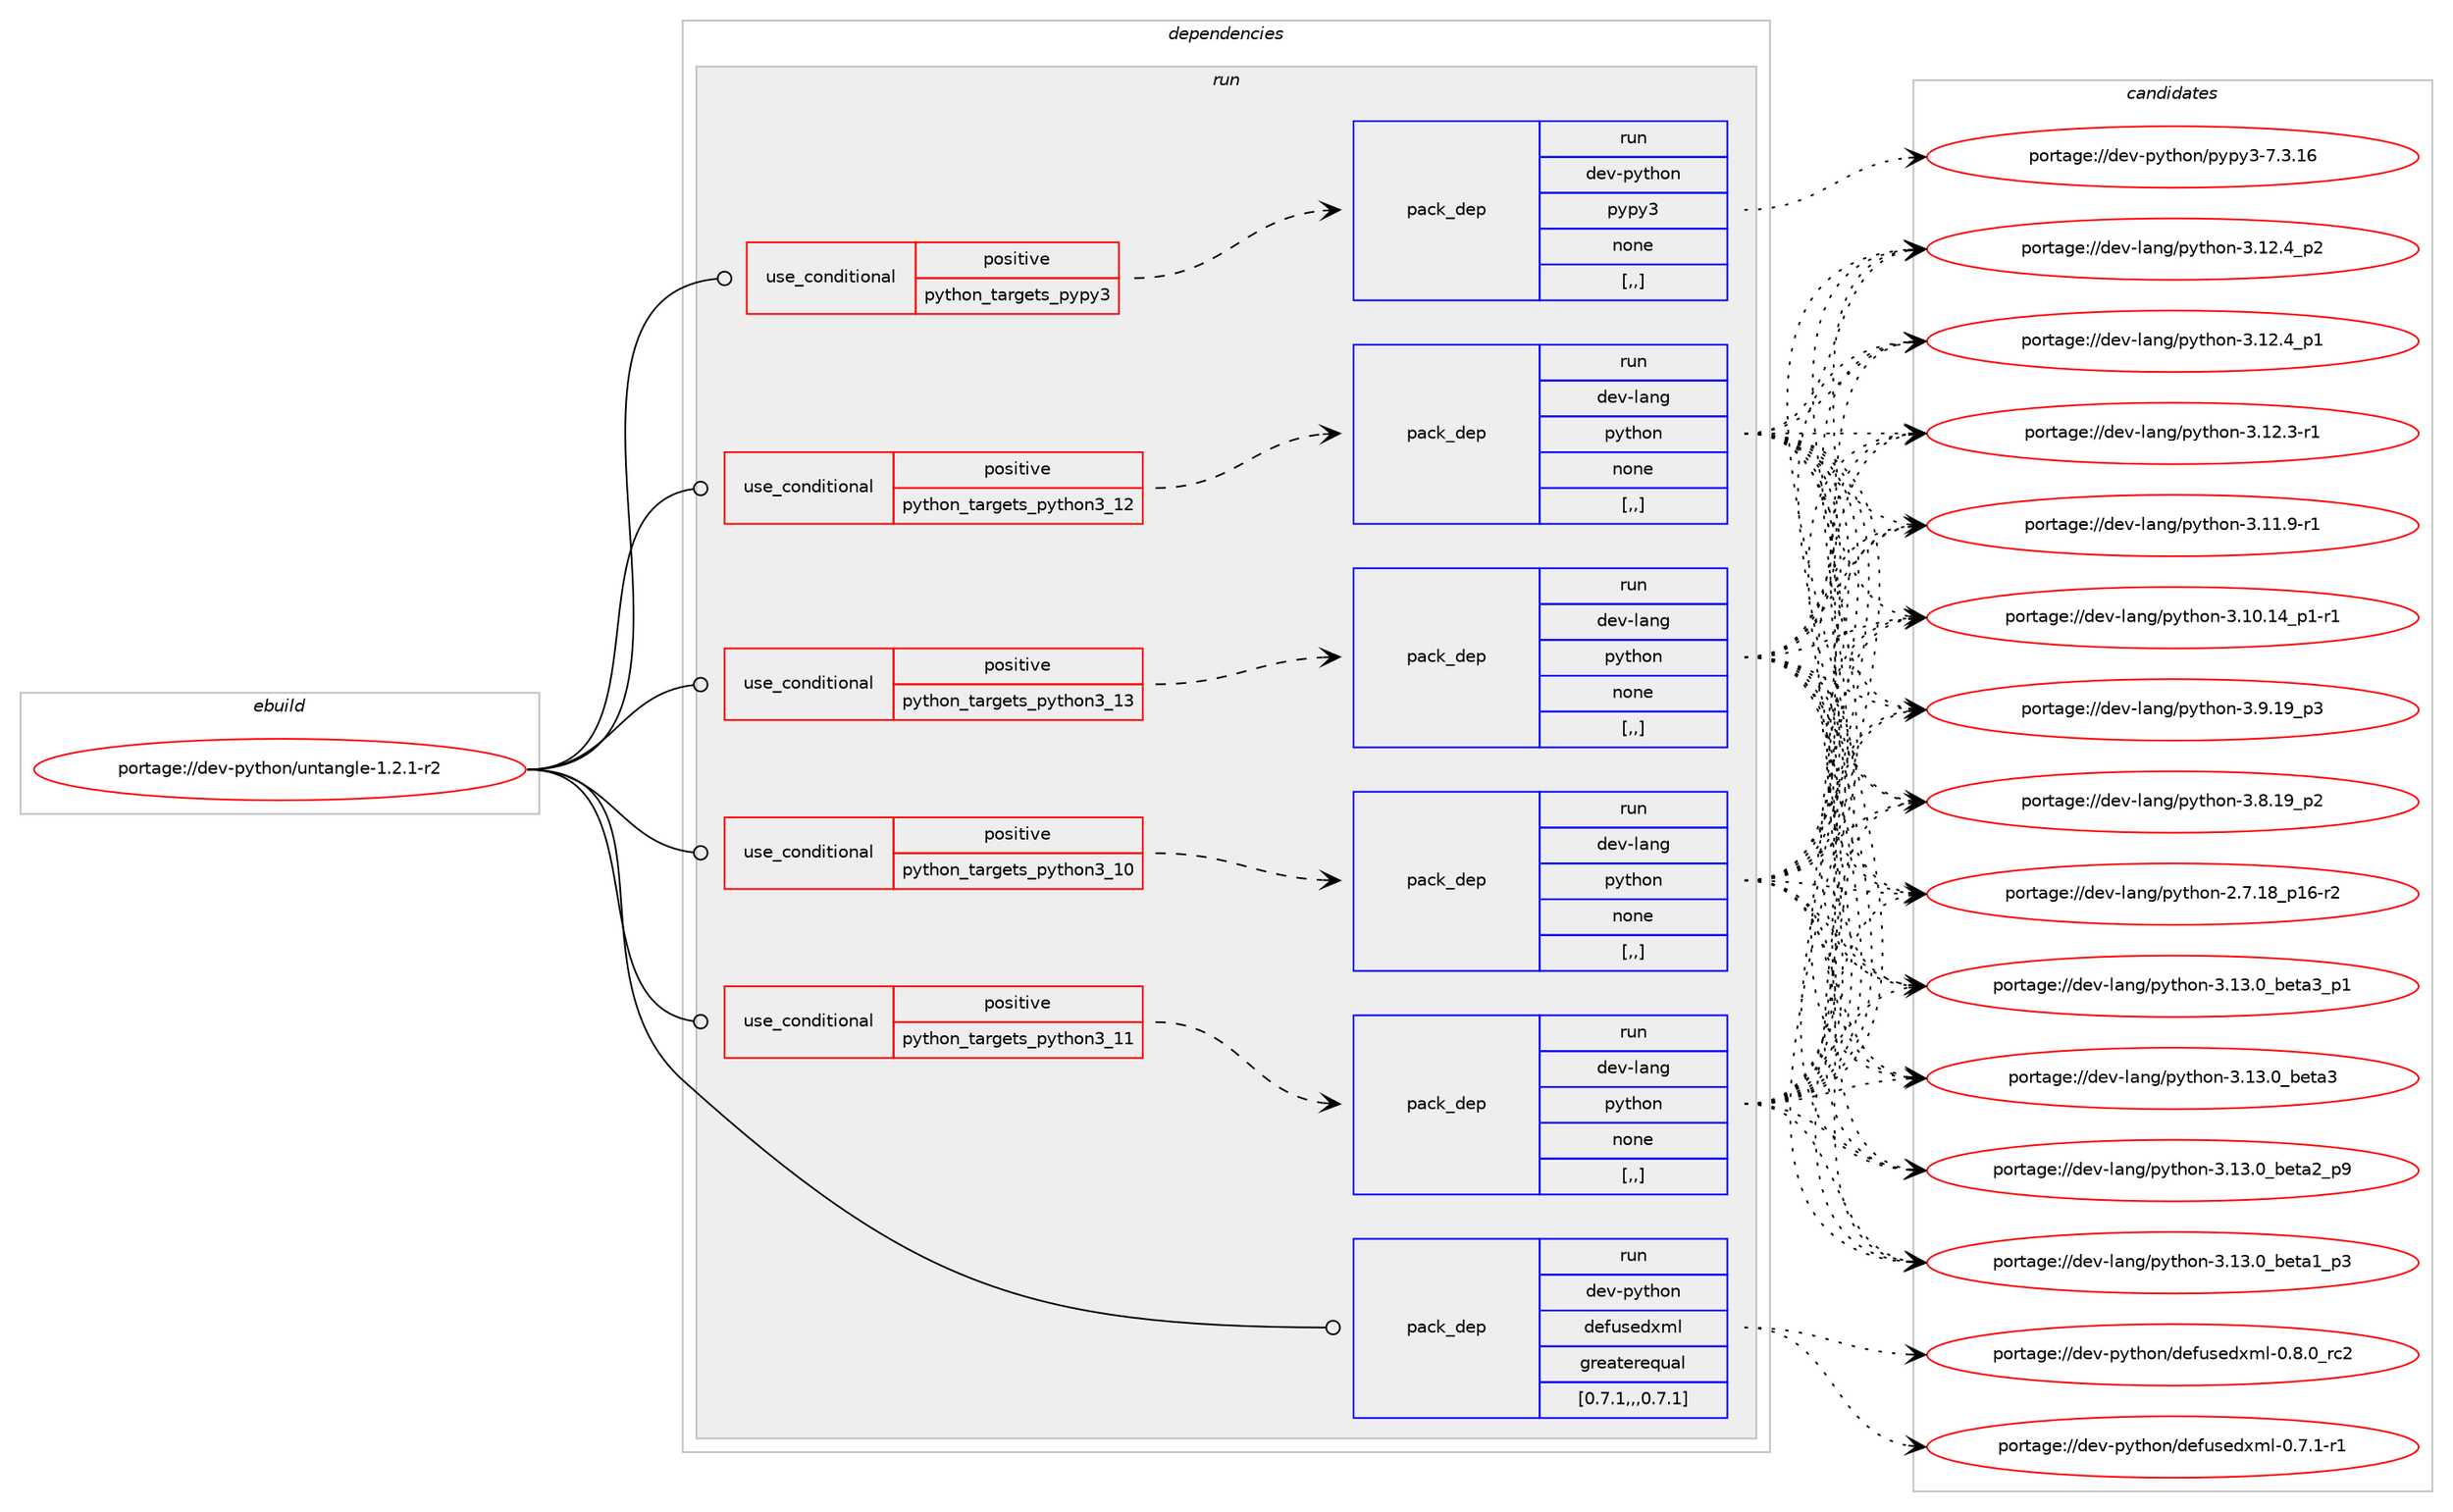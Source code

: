 digraph prolog {

# *************
# Graph options
# *************

newrank=true;
concentrate=true;
compound=true;
graph [rankdir=LR,fontname=Helvetica,fontsize=10,ranksep=1.5];#, ranksep=2.5, nodesep=0.2];
edge  [arrowhead=vee];
node  [fontname=Helvetica,fontsize=10];

# **********
# The ebuild
# **********

subgraph cluster_leftcol {
color=gray;
label=<<i>ebuild</i>>;
id [label="portage://dev-python/untangle-1.2.1-r2", color=red, width=4, href="../dev-python/untangle-1.2.1-r2.svg"];
}

# ****************
# The dependencies
# ****************

subgraph cluster_midcol {
color=gray;
label=<<i>dependencies</i>>;
subgraph cluster_compile {
fillcolor="#eeeeee";
style=filled;
label=<<i>compile</i>>;
}
subgraph cluster_compileandrun {
fillcolor="#eeeeee";
style=filled;
label=<<i>compile and run</i>>;
}
subgraph cluster_run {
fillcolor="#eeeeee";
style=filled;
label=<<i>run</i>>;
subgraph cond40694 {
dependency166196 [label=<<TABLE BORDER="0" CELLBORDER="1" CELLSPACING="0" CELLPADDING="4"><TR><TD ROWSPAN="3" CELLPADDING="10">use_conditional</TD></TR><TR><TD>positive</TD></TR><TR><TD>python_targets_pypy3</TD></TR></TABLE>>, shape=none, color=red];
subgraph pack124229 {
dependency166197 [label=<<TABLE BORDER="0" CELLBORDER="1" CELLSPACING="0" CELLPADDING="4" WIDTH="220"><TR><TD ROWSPAN="6" CELLPADDING="30">pack_dep</TD></TR><TR><TD WIDTH="110">run</TD></TR><TR><TD>dev-python</TD></TR><TR><TD>pypy3</TD></TR><TR><TD>none</TD></TR><TR><TD>[,,]</TD></TR></TABLE>>, shape=none, color=blue];
}
dependency166196:e -> dependency166197:w [weight=20,style="dashed",arrowhead="vee"];
}
id:e -> dependency166196:w [weight=20,style="solid",arrowhead="odot"];
subgraph cond40695 {
dependency166198 [label=<<TABLE BORDER="0" CELLBORDER="1" CELLSPACING="0" CELLPADDING="4"><TR><TD ROWSPAN="3" CELLPADDING="10">use_conditional</TD></TR><TR><TD>positive</TD></TR><TR><TD>python_targets_python3_10</TD></TR></TABLE>>, shape=none, color=red];
subgraph pack124230 {
dependency166199 [label=<<TABLE BORDER="0" CELLBORDER="1" CELLSPACING="0" CELLPADDING="4" WIDTH="220"><TR><TD ROWSPAN="6" CELLPADDING="30">pack_dep</TD></TR><TR><TD WIDTH="110">run</TD></TR><TR><TD>dev-lang</TD></TR><TR><TD>python</TD></TR><TR><TD>none</TD></TR><TR><TD>[,,]</TD></TR></TABLE>>, shape=none, color=blue];
}
dependency166198:e -> dependency166199:w [weight=20,style="dashed",arrowhead="vee"];
}
id:e -> dependency166198:w [weight=20,style="solid",arrowhead="odot"];
subgraph cond40696 {
dependency166200 [label=<<TABLE BORDER="0" CELLBORDER="1" CELLSPACING="0" CELLPADDING="4"><TR><TD ROWSPAN="3" CELLPADDING="10">use_conditional</TD></TR><TR><TD>positive</TD></TR><TR><TD>python_targets_python3_11</TD></TR></TABLE>>, shape=none, color=red];
subgraph pack124231 {
dependency166201 [label=<<TABLE BORDER="0" CELLBORDER="1" CELLSPACING="0" CELLPADDING="4" WIDTH="220"><TR><TD ROWSPAN="6" CELLPADDING="30">pack_dep</TD></TR><TR><TD WIDTH="110">run</TD></TR><TR><TD>dev-lang</TD></TR><TR><TD>python</TD></TR><TR><TD>none</TD></TR><TR><TD>[,,]</TD></TR></TABLE>>, shape=none, color=blue];
}
dependency166200:e -> dependency166201:w [weight=20,style="dashed",arrowhead="vee"];
}
id:e -> dependency166200:w [weight=20,style="solid",arrowhead="odot"];
subgraph cond40697 {
dependency166202 [label=<<TABLE BORDER="0" CELLBORDER="1" CELLSPACING="0" CELLPADDING="4"><TR><TD ROWSPAN="3" CELLPADDING="10">use_conditional</TD></TR><TR><TD>positive</TD></TR><TR><TD>python_targets_python3_12</TD></TR></TABLE>>, shape=none, color=red];
subgraph pack124232 {
dependency166203 [label=<<TABLE BORDER="0" CELLBORDER="1" CELLSPACING="0" CELLPADDING="4" WIDTH="220"><TR><TD ROWSPAN="6" CELLPADDING="30">pack_dep</TD></TR><TR><TD WIDTH="110">run</TD></TR><TR><TD>dev-lang</TD></TR><TR><TD>python</TD></TR><TR><TD>none</TD></TR><TR><TD>[,,]</TD></TR></TABLE>>, shape=none, color=blue];
}
dependency166202:e -> dependency166203:w [weight=20,style="dashed",arrowhead="vee"];
}
id:e -> dependency166202:w [weight=20,style="solid",arrowhead="odot"];
subgraph cond40698 {
dependency166204 [label=<<TABLE BORDER="0" CELLBORDER="1" CELLSPACING="0" CELLPADDING="4"><TR><TD ROWSPAN="3" CELLPADDING="10">use_conditional</TD></TR><TR><TD>positive</TD></TR><TR><TD>python_targets_python3_13</TD></TR></TABLE>>, shape=none, color=red];
subgraph pack124233 {
dependency166205 [label=<<TABLE BORDER="0" CELLBORDER="1" CELLSPACING="0" CELLPADDING="4" WIDTH="220"><TR><TD ROWSPAN="6" CELLPADDING="30">pack_dep</TD></TR><TR><TD WIDTH="110">run</TD></TR><TR><TD>dev-lang</TD></TR><TR><TD>python</TD></TR><TR><TD>none</TD></TR><TR><TD>[,,]</TD></TR></TABLE>>, shape=none, color=blue];
}
dependency166204:e -> dependency166205:w [weight=20,style="dashed",arrowhead="vee"];
}
id:e -> dependency166204:w [weight=20,style="solid",arrowhead="odot"];
subgraph pack124234 {
dependency166206 [label=<<TABLE BORDER="0" CELLBORDER="1" CELLSPACING="0" CELLPADDING="4" WIDTH="220"><TR><TD ROWSPAN="6" CELLPADDING="30">pack_dep</TD></TR><TR><TD WIDTH="110">run</TD></TR><TR><TD>dev-python</TD></TR><TR><TD>defusedxml</TD></TR><TR><TD>greaterequal</TD></TR><TR><TD>[0.7.1,,,0.7.1]</TD></TR></TABLE>>, shape=none, color=blue];
}
id:e -> dependency166206:w [weight=20,style="solid",arrowhead="odot"];
}
}

# **************
# The candidates
# **************

subgraph cluster_choices {
rank=same;
color=gray;
label=<<i>candidates</i>>;

subgraph choice124229 {
color=black;
nodesep=1;
choice10010111845112121116104111110471121211121215145554651464954 [label="portage://dev-python/pypy3-7.3.16", color=red, width=4,href="../dev-python/pypy3-7.3.16.svg"];
dependency166197:e -> choice10010111845112121116104111110471121211121215145554651464954:w [style=dotted,weight="100"];
}
subgraph choice124230 {
color=black;
nodesep=1;
choice10010111845108971101034711212111610411111045514649514648959810111697519511249 [label="portage://dev-lang/python-3.13.0_beta3_p1", color=red, width=4,href="../dev-lang/python-3.13.0_beta3_p1.svg"];
choice1001011184510897110103471121211161041111104551464951464895981011169751 [label="portage://dev-lang/python-3.13.0_beta3", color=red, width=4,href="../dev-lang/python-3.13.0_beta3.svg"];
choice10010111845108971101034711212111610411111045514649514648959810111697509511257 [label="portage://dev-lang/python-3.13.0_beta2_p9", color=red, width=4,href="../dev-lang/python-3.13.0_beta2_p9.svg"];
choice10010111845108971101034711212111610411111045514649514648959810111697499511251 [label="portage://dev-lang/python-3.13.0_beta1_p3", color=red, width=4,href="../dev-lang/python-3.13.0_beta1_p3.svg"];
choice100101118451089711010347112121116104111110455146495046529511250 [label="portage://dev-lang/python-3.12.4_p2", color=red, width=4,href="../dev-lang/python-3.12.4_p2.svg"];
choice100101118451089711010347112121116104111110455146495046529511249 [label="portage://dev-lang/python-3.12.4_p1", color=red, width=4,href="../dev-lang/python-3.12.4_p1.svg"];
choice100101118451089711010347112121116104111110455146495046514511449 [label="portage://dev-lang/python-3.12.3-r1", color=red, width=4,href="../dev-lang/python-3.12.3-r1.svg"];
choice100101118451089711010347112121116104111110455146494946574511449 [label="portage://dev-lang/python-3.11.9-r1", color=red, width=4,href="../dev-lang/python-3.11.9-r1.svg"];
choice100101118451089711010347112121116104111110455146494846495295112494511449 [label="portage://dev-lang/python-3.10.14_p1-r1", color=red, width=4,href="../dev-lang/python-3.10.14_p1-r1.svg"];
choice100101118451089711010347112121116104111110455146574649579511251 [label="portage://dev-lang/python-3.9.19_p3", color=red, width=4,href="../dev-lang/python-3.9.19_p3.svg"];
choice100101118451089711010347112121116104111110455146564649579511250 [label="portage://dev-lang/python-3.8.19_p2", color=red, width=4,href="../dev-lang/python-3.8.19_p2.svg"];
choice100101118451089711010347112121116104111110455046554649569511249544511450 [label="portage://dev-lang/python-2.7.18_p16-r2", color=red, width=4,href="../dev-lang/python-2.7.18_p16-r2.svg"];
dependency166199:e -> choice10010111845108971101034711212111610411111045514649514648959810111697519511249:w [style=dotted,weight="100"];
dependency166199:e -> choice1001011184510897110103471121211161041111104551464951464895981011169751:w [style=dotted,weight="100"];
dependency166199:e -> choice10010111845108971101034711212111610411111045514649514648959810111697509511257:w [style=dotted,weight="100"];
dependency166199:e -> choice10010111845108971101034711212111610411111045514649514648959810111697499511251:w [style=dotted,weight="100"];
dependency166199:e -> choice100101118451089711010347112121116104111110455146495046529511250:w [style=dotted,weight="100"];
dependency166199:e -> choice100101118451089711010347112121116104111110455146495046529511249:w [style=dotted,weight="100"];
dependency166199:e -> choice100101118451089711010347112121116104111110455146495046514511449:w [style=dotted,weight="100"];
dependency166199:e -> choice100101118451089711010347112121116104111110455146494946574511449:w [style=dotted,weight="100"];
dependency166199:e -> choice100101118451089711010347112121116104111110455146494846495295112494511449:w [style=dotted,weight="100"];
dependency166199:e -> choice100101118451089711010347112121116104111110455146574649579511251:w [style=dotted,weight="100"];
dependency166199:e -> choice100101118451089711010347112121116104111110455146564649579511250:w [style=dotted,weight="100"];
dependency166199:e -> choice100101118451089711010347112121116104111110455046554649569511249544511450:w [style=dotted,weight="100"];
}
subgraph choice124231 {
color=black;
nodesep=1;
choice10010111845108971101034711212111610411111045514649514648959810111697519511249 [label="portage://dev-lang/python-3.13.0_beta3_p1", color=red, width=4,href="../dev-lang/python-3.13.0_beta3_p1.svg"];
choice1001011184510897110103471121211161041111104551464951464895981011169751 [label="portage://dev-lang/python-3.13.0_beta3", color=red, width=4,href="../dev-lang/python-3.13.0_beta3.svg"];
choice10010111845108971101034711212111610411111045514649514648959810111697509511257 [label="portage://dev-lang/python-3.13.0_beta2_p9", color=red, width=4,href="../dev-lang/python-3.13.0_beta2_p9.svg"];
choice10010111845108971101034711212111610411111045514649514648959810111697499511251 [label="portage://dev-lang/python-3.13.0_beta1_p3", color=red, width=4,href="../dev-lang/python-3.13.0_beta1_p3.svg"];
choice100101118451089711010347112121116104111110455146495046529511250 [label="portage://dev-lang/python-3.12.4_p2", color=red, width=4,href="../dev-lang/python-3.12.4_p2.svg"];
choice100101118451089711010347112121116104111110455146495046529511249 [label="portage://dev-lang/python-3.12.4_p1", color=red, width=4,href="../dev-lang/python-3.12.4_p1.svg"];
choice100101118451089711010347112121116104111110455146495046514511449 [label="portage://dev-lang/python-3.12.3-r1", color=red, width=4,href="../dev-lang/python-3.12.3-r1.svg"];
choice100101118451089711010347112121116104111110455146494946574511449 [label="portage://dev-lang/python-3.11.9-r1", color=red, width=4,href="../dev-lang/python-3.11.9-r1.svg"];
choice100101118451089711010347112121116104111110455146494846495295112494511449 [label="portage://dev-lang/python-3.10.14_p1-r1", color=red, width=4,href="../dev-lang/python-3.10.14_p1-r1.svg"];
choice100101118451089711010347112121116104111110455146574649579511251 [label="portage://dev-lang/python-3.9.19_p3", color=red, width=4,href="../dev-lang/python-3.9.19_p3.svg"];
choice100101118451089711010347112121116104111110455146564649579511250 [label="portage://dev-lang/python-3.8.19_p2", color=red, width=4,href="../dev-lang/python-3.8.19_p2.svg"];
choice100101118451089711010347112121116104111110455046554649569511249544511450 [label="portage://dev-lang/python-2.7.18_p16-r2", color=red, width=4,href="../dev-lang/python-2.7.18_p16-r2.svg"];
dependency166201:e -> choice10010111845108971101034711212111610411111045514649514648959810111697519511249:w [style=dotted,weight="100"];
dependency166201:e -> choice1001011184510897110103471121211161041111104551464951464895981011169751:w [style=dotted,weight="100"];
dependency166201:e -> choice10010111845108971101034711212111610411111045514649514648959810111697509511257:w [style=dotted,weight="100"];
dependency166201:e -> choice10010111845108971101034711212111610411111045514649514648959810111697499511251:w [style=dotted,weight="100"];
dependency166201:e -> choice100101118451089711010347112121116104111110455146495046529511250:w [style=dotted,weight="100"];
dependency166201:e -> choice100101118451089711010347112121116104111110455146495046529511249:w [style=dotted,weight="100"];
dependency166201:e -> choice100101118451089711010347112121116104111110455146495046514511449:w [style=dotted,weight="100"];
dependency166201:e -> choice100101118451089711010347112121116104111110455146494946574511449:w [style=dotted,weight="100"];
dependency166201:e -> choice100101118451089711010347112121116104111110455146494846495295112494511449:w [style=dotted,weight="100"];
dependency166201:e -> choice100101118451089711010347112121116104111110455146574649579511251:w [style=dotted,weight="100"];
dependency166201:e -> choice100101118451089711010347112121116104111110455146564649579511250:w [style=dotted,weight="100"];
dependency166201:e -> choice100101118451089711010347112121116104111110455046554649569511249544511450:w [style=dotted,weight="100"];
}
subgraph choice124232 {
color=black;
nodesep=1;
choice10010111845108971101034711212111610411111045514649514648959810111697519511249 [label="portage://dev-lang/python-3.13.0_beta3_p1", color=red, width=4,href="../dev-lang/python-3.13.0_beta3_p1.svg"];
choice1001011184510897110103471121211161041111104551464951464895981011169751 [label="portage://dev-lang/python-3.13.0_beta3", color=red, width=4,href="../dev-lang/python-3.13.0_beta3.svg"];
choice10010111845108971101034711212111610411111045514649514648959810111697509511257 [label="portage://dev-lang/python-3.13.0_beta2_p9", color=red, width=4,href="../dev-lang/python-3.13.0_beta2_p9.svg"];
choice10010111845108971101034711212111610411111045514649514648959810111697499511251 [label="portage://dev-lang/python-3.13.0_beta1_p3", color=red, width=4,href="../dev-lang/python-3.13.0_beta1_p3.svg"];
choice100101118451089711010347112121116104111110455146495046529511250 [label="portage://dev-lang/python-3.12.4_p2", color=red, width=4,href="../dev-lang/python-3.12.4_p2.svg"];
choice100101118451089711010347112121116104111110455146495046529511249 [label="portage://dev-lang/python-3.12.4_p1", color=red, width=4,href="../dev-lang/python-3.12.4_p1.svg"];
choice100101118451089711010347112121116104111110455146495046514511449 [label="portage://dev-lang/python-3.12.3-r1", color=red, width=4,href="../dev-lang/python-3.12.3-r1.svg"];
choice100101118451089711010347112121116104111110455146494946574511449 [label="portage://dev-lang/python-3.11.9-r1", color=red, width=4,href="../dev-lang/python-3.11.9-r1.svg"];
choice100101118451089711010347112121116104111110455146494846495295112494511449 [label="portage://dev-lang/python-3.10.14_p1-r1", color=red, width=4,href="../dev-lang/python-3.10.14_p1-r1.svg"];
choice100101118451089711010347112121116104111110455146574649579511251 [label="portage://dev-lang/python-3.9.19_p3", color=red, width=4,href="../dev-lang/python-3.9.19_p3.svg"];
choice100101118451089711010347112121116104111110455146564649579511250 [label="portage://dev-lang/python-3.8.19_p2", color=red, width=4,href="../dev-lang/python-3.8.19_p2.svg"];
choice100101118451089711010347112121116104111110455046554649569511249544511450 [label="portage://dev-lang/python-2.7.18_p16-r2", color=red, width=4,href="../dev-lang/python-2.7.18_p16-r2.svg"];
dependency166203:e -> choice10010111845108971101034711212111610411111045514649514648959810111697519511249:w [style=dotted,weight="100"];
dependency166203:e -> choice1001011184510897110103471121211161041111104551464951464895981011169751:w [style=dotted,weight="100"];
dependency166203:e -> choice10010111845108971101034711212111610411111045514649514648959810111697509511257:w [style=dotted,weight="100"];
dependency166203:e -> choice10010111845108971101034711212111610411111045514649514648959810111697499511251:w [style=dotted,weight="100"];
dependency166203:e -> choice100101118451089711010347112121116104111110455146495046529511250:w [style=dotted,weight="100"];
dependency166203:e -> choice100101118451089711010347112121116104111110455146495046529511249:w [style=dotted,weight="100"];
dependency166203:e -> choice100101118451089711010347112121116104111110455146495046514511449:w [style=dotted,weight="100"];
dependency166203:e -> choice100101118451089711010347112121116104111110455146494946574511449:w [style=dotted,weight="100"];
dependency166203:e -> choice100101118451089711010347112121116104111110455146494846495295112494511449:w [style=dotted,weight="100"];
dependency166203:e -> choice100101118451089711010347112121116104111110455146574649579511251:w [style=dotted,weight="100"];
dependency166203:e -> choice100101118451089711010347112121116104111110455146564649579511250:w [style=dotted,weight="100"];
dependency166203:e -> choice100101118451089711010347112121116104111110455046554649569511249544511450:w [style=dotted,weight="100"];
}
subgraph choice124233 {
color=black;
nodesep=1;
choice10010111845108971101034711212111610411111045514649514648959810111697519511249 [label="portage://dev-lang/python-3.13.0_beta3_p1", color=red, width=4,href="../dev-lang/python-3.13.0_beta3_p1.svg"];
choice1001011184510897110103471121211161041111104551464951464895981011169751 [label="portage://dev-lang/python-3.13.0_beta3", color=red, width=4,href="../dev-lang/python-3.13.0_beta3.svg"];
choice10010111845108971101034711212111610411111045514649514648959810111697509511257 [label="portage://dev-lang/python-3.13.0_beta2_p9", color=red, width=4,href="../dev-lang/python-3.13.0_beta2_p9.svg"];
choice10010111845108971101034711212111610411111045514649514648959810111697499511251 [label="portage://dev-lang/python-3.13.0_beta1_p3", color=red, width=4,href="../dev-lang/python-3.13.0_beta1_p3.svg"];
choice100101118451089711010347112121116104111110455146495046529511250 [label="portage://dev-lang/python-3.12.4_p2", color=red, width=4,href="../dev-lang/python-3.12.4_p2.svg"];
choice100101118451089711010347112121116104111110455146495046529511249 [label="portage://dev-lang/python-3.12.4_p1", color=red, width=4,href="../dev-lang/python-3.12.4_p1.svg"];
choice100101118451089711010347112121116104111110455146495046514511449 [label="portage://dev-lang/python-3.12.3-r1", color=red, width=4,href="../dev-lang/python-3.12.3-r1.svg"];
choice100101118451089711010347112121116104111110455146494946574511449 [label="portage://dev-lang/python-3.11.9-r1", color=red, width=4,href="../dev-lang/python-3.11.9-r1.svg"];
choice100101118451089711010347112121116104111110455146494846495295112494511449 [label="portage://dev-lang/python-3.10.14_p1-r1", color=red, width=4,href="../dev-lang/python-3.10.14_p1-r1.svg"];
choice100101118451089711010347112121116104111110455146574649579511251 [label="portage://dev-lang/python-3.9.19_p3", color=red, width=4,href="../dev-lang/python-3.9.19_p3.svg"];
choice100101118451089711010347112121116104111110455146564649579511250 [label="portage://dev-lang/python-3.8.19_p2", color=red, width=4,href="../dev-lang/python-3.8.19_p2.svg"];
choice100101118451089711010347112121116104111110455046554649569511249544511450 [label="portage://dev-lang/python-2.7.18_p16-r2", color=red, width=4,href="../dev-lang/python-2.7.18_p16-r2.svg"];
dependency166205:e -> choice10010111845108971101034711212111610411111045514649514648959810111697519511249:w [style=dotted,weight="100"];
dependency166205:e -> choice1001011184510897110103471121211161041111104551464951464895981011169751:w [style=dotted,weight="100"];
dependency166205:e -> choice10010111845108971101034711212111610411111045514649514648959810111697509511257:w [style=dotted,weight="100"];
dependency166205:e -> choice10010111845108971101034711212111610411111045514649514648959810111697499511251:w [style=dotted,weight="100"];
dependency166205:e -> choice100101118451089711010347112121116104111110455146495046529511250:w [style=dotted,weight="100"];
dependency166205:e -> choice100101118451089711010347112121116104111110455146495046529511249:w [style=dotted,weight="100"];
dependency166205:e -> choice100101118451089711010347112121116104111110455146495046514511449:w [style=dotted,weight="100"];
dependency166205:e -> choice100101118451089711010347112121116104111110455146494946574511449:w [style=dotted,weight="100"];
dependency166205:e -> choice100101118451089711010347112121116104111110455146494846495295112494511449:w [style=dotted,weight="100"];
dependency166205:e -> choice100101118451089711010347112121116104111110455146574649579511251:w [style=dotted,weight="100"];
dependency166205:e -> choice100101118451089711010347112121116104111110455146564649579511250:w [style=dotted,weight="100"];
dependency166205:e -> choice100101118451089711010347112121116104111110455046554649569511249544511450:w [style=dotted,weight="100"];
}
subgraph choice124234 {
color=black;
nodesep=1;
choice1001011184511212111610411111047100101102117115101100120109108454846564648951149950 [label="portage://dev-python/defusedxml-0.8.0_rc2", color=red, width=4,href="../dev-python/defusedxml-0.8.0_rc2.svg"];
choice10010111845112121116104111110471001011021171151011001201091084548465546494511449 [label="portage://dev-python/defusedxml-0.7.1-r1", color=red, width=4,href="../dev-python/defusedxml-0.7.1-r1.svg"];
dependency166206:e -> choice1001011184511212111610411111047100101102117115101100120109108454846564648951149950:w [style=dotted,weight="100"];
dependency166206:e -> choice10010111845112121116104111110471001011021171151011001201091084548465546494511449:w [style=dotted,weight="100"];
}
}

}
